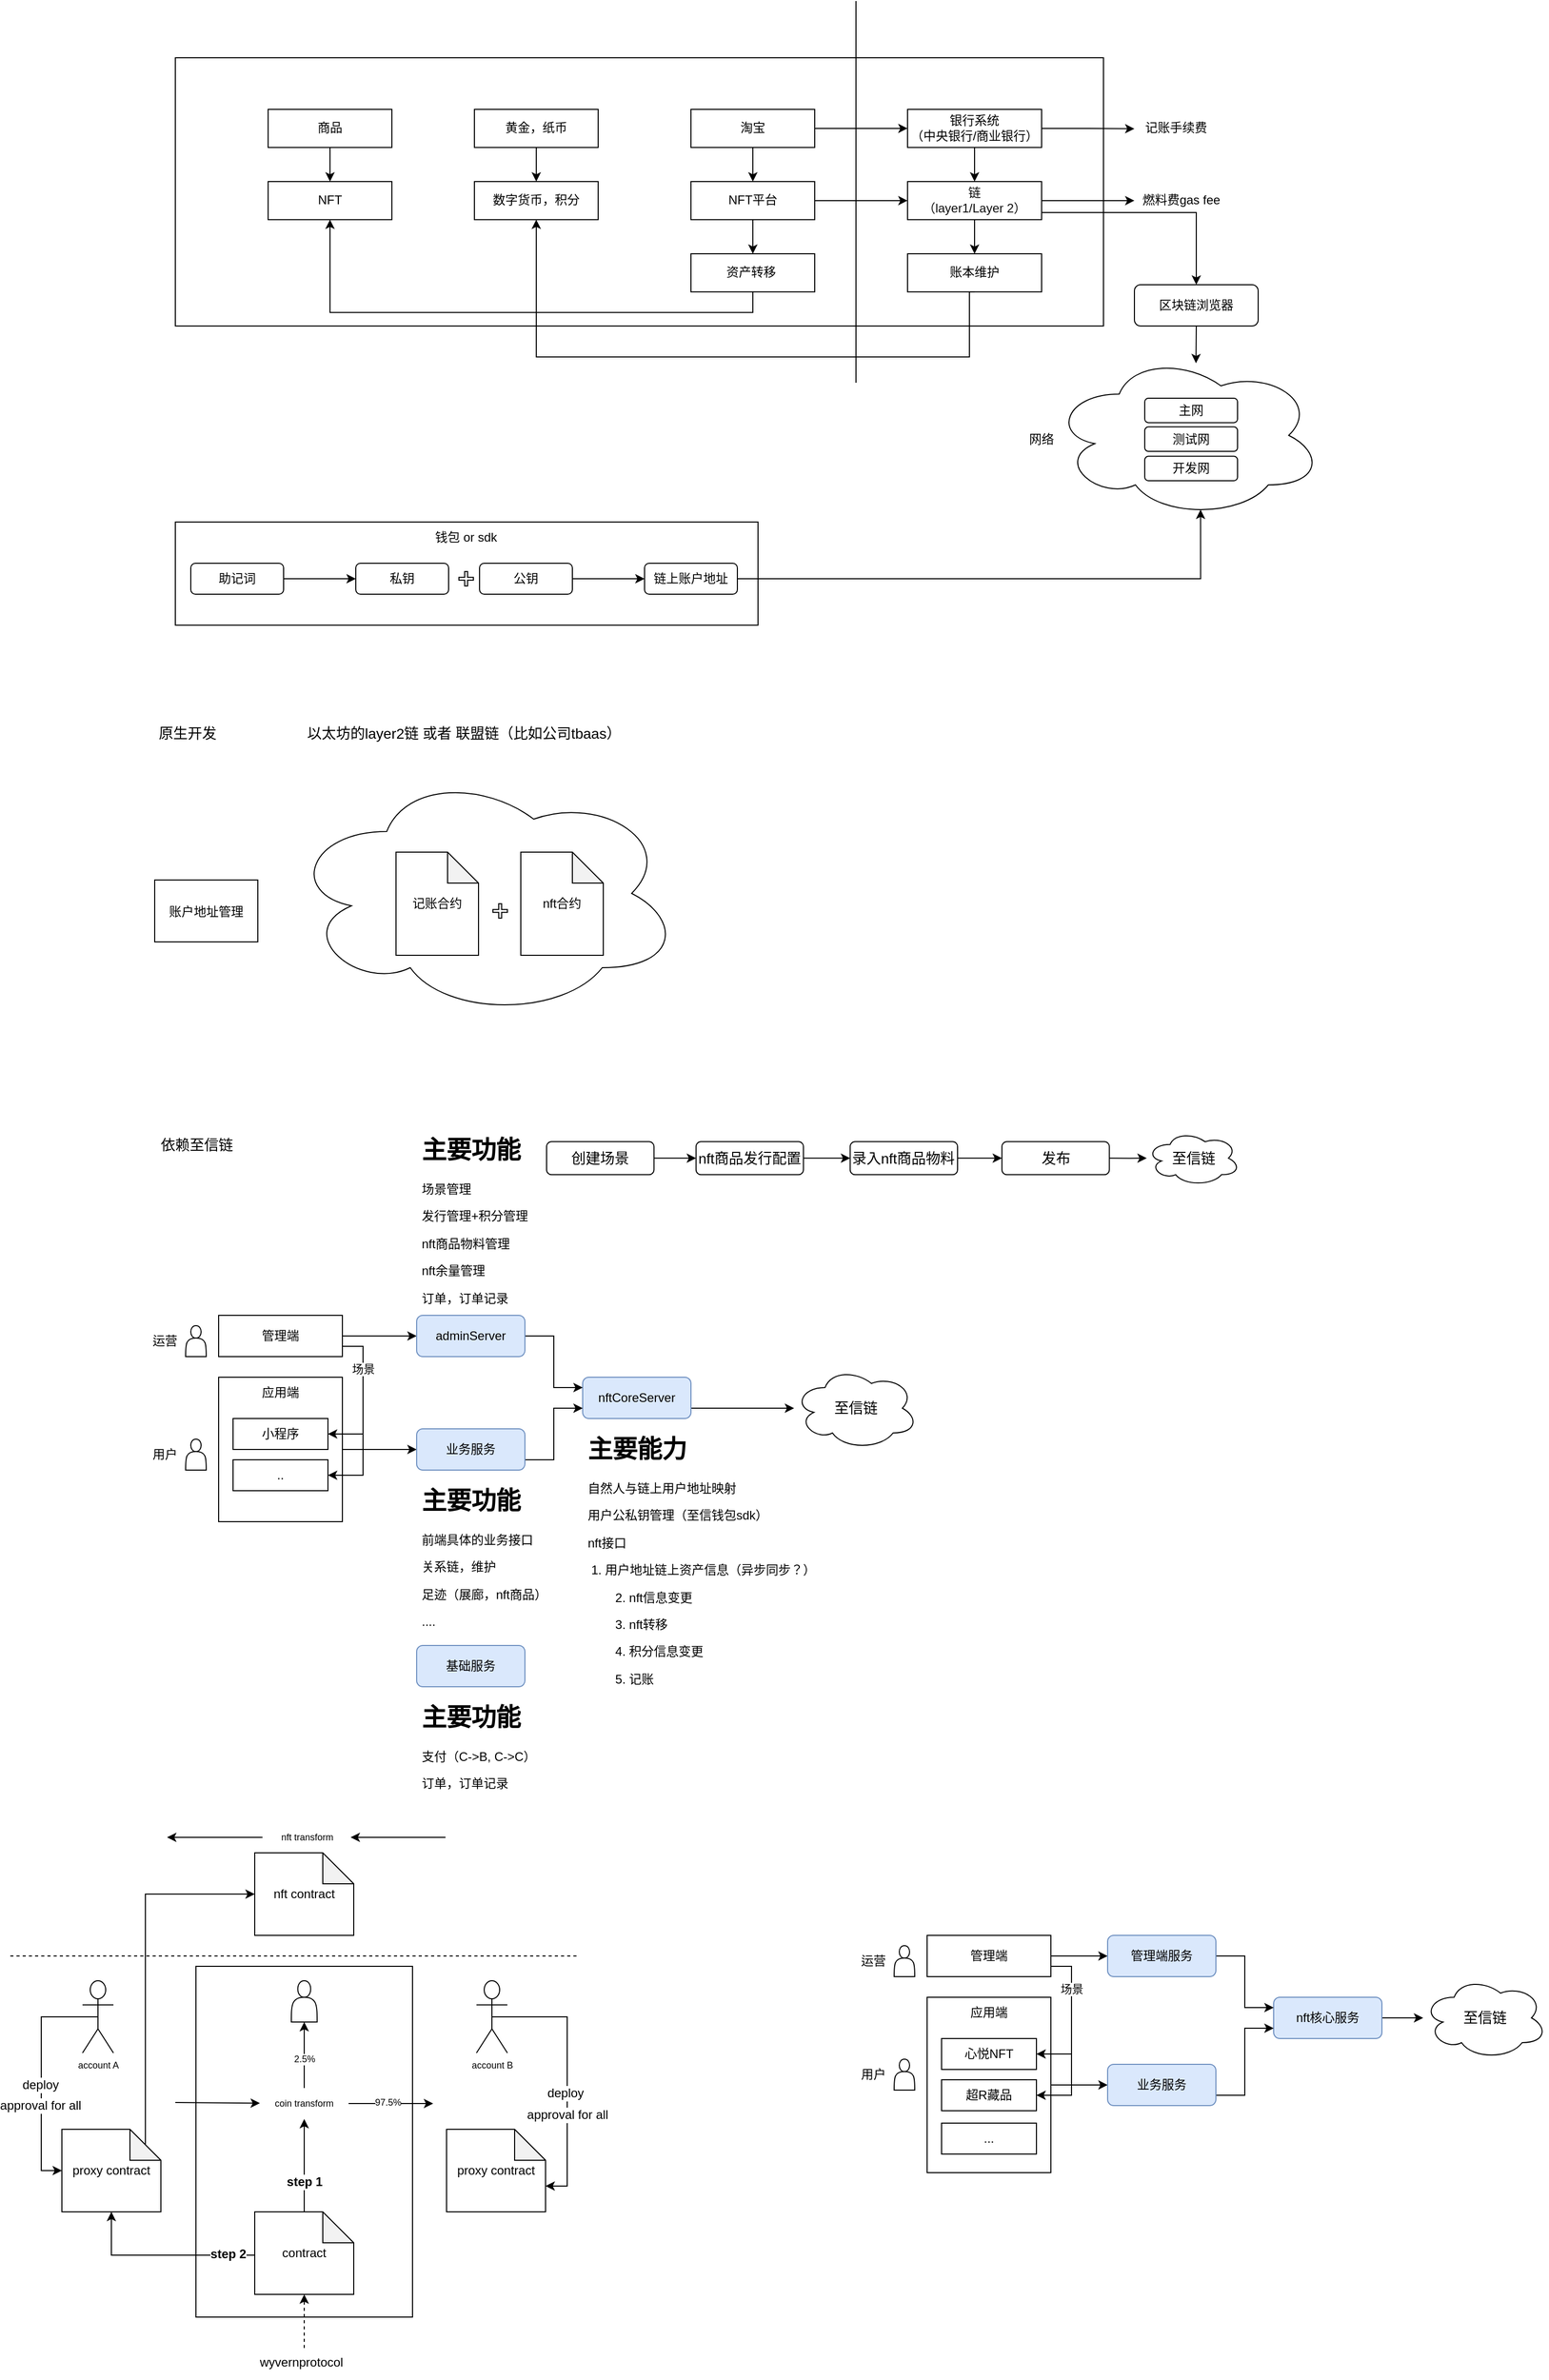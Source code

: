 <mxfile version="18.0.6" type="github">
  <diagram id="MqkzivYph-CsK2XqMk9J" name="Page-1">
    <mxGraphModel dx="1422" dy="794" grid="1" gridSize="10" guides="1" tooltips="1" connect="1" arrows="1" fold="1" page="1" pageScale="1" pageWidth="827" pageHeight="1169" math="0" shadow="0">
      <root>
        <mxCell id="0" />
        <mxCell id="1" parent="0" />
        <mxCell id="bqT2fdrjBjazQerZ1MLf-32" value="" style="rounded=0;whiteSpace=wrap;html=1;fontFamily=Helvetica;fontSize=9;" parent="1" vertex="1">
          <mxGeometry x="200" y="1980" width="210" height="340" as="geometry" />
        </mxCell>
        <mxCell id="Ql54nZVX8E0udSSLBTUT-6" value="" style="ellipse;shape=cloud;whiteSpace=wrap;html=1;" parent="1" vertex="1">
          <mxGeometry x="290" y="820" width="380" height="240" as="geometry" />
        </mxCell>
        <mxCell id="dLQO1P7wtiv2QxEiLLtK-20" style="edgeStyle=orthogonalEdgeStyle;rounded=0;orthogonalLoop=1;jettySize=auto;html=1;exitX=1;exitY=0.5;exitDx=0;exitDy=0;entryX=0;entryY=0.5;entryDx=0;entryDy=0;" parent="1" source="dLQO1P7wtiv2QxEiLLtK-8" target="dLQO1P7wtiv2QxEiLLtK-19" edge="1">
          <mxGeometry relative="1" as="geometry" />
        </mxCell>
        <mxCell id="dLQO1P7wtiv2QxEiLLtK-8" value="" style="rounded=0;whiteSpace=wrap;html=1;" parent="1" vertex="1">
          <mxGeometry x="222" y="1409" width="120" height="140" as="geometry" />
        </mxCell>
        <mxCell id="n6MInIOsrf55ijCqUrn6-40" value="" style="rounded=0;whiteSpace=wrap;html=1;fontSize=12;" parent="1" vertex="1">
          <mxGeometry x="180" y="580" width="565" height="100" as="geometry" />
        </mxCell>
        <mxCell id="n6MInIOsrf55ijCqUrn6-18" value="" style="rounded=0;whiteSpace=wrap;html=1;" parent="1" vertex="1">
          <mxGeometry x="180" y="130" width="900" height="260" as="geometry" />
        </mxCell>
        <mxCell id="n6MInIOsrf55ijCqUrn6-6" style="edgeStyle=orthogonalEdgeStyle;rounded=0;orthogonalLoop=1;jettySize=auto;html=1;exitX=0.5;exitY=1;exitDx=0;exitDy=0;entryX=0.5;entryY=0;entryDx=0;entryDy=0;" parent="1" source="n6MInIOsrf55ijCqUrn6-1" target="n6MInIOsrf55ijCqUrn6-3" edge="1">
          <mxGeometry relative="1" as="geometry" />
        </mxCell>
        <mxCell id="n6MInIOsrf55ijCqUrn6-1" value="商品" style="rounded=0;whiteSpace=wrap;html=1;" parent="1" vertex="1">
          <mxGeometry x="270" y="180" width="120" height="36.923" as="geometry" />
        </mxCell>
        <mxCell id="n6MInIOsrf55ijCqUrn6-7" style="edgeStyle=orthogonalEdgeStyle;rounded=0;orthogonalLoop=1;jettySize=auto;html=1;exitX=0.5;exitY=1;exitDx=0;exitDy=0;" parent="1" source="n6MInIOsrf55ijCqUrn6-2" target="n6MInIOsrf55ijCqUrn6-4" edge="1">
          <mxGeometry relative="1" as="geometry" />
        </mxCell>
        <mxCell id="n6MInIOsrf55ijCqUrn6-2" value="黄金，纸币" style="rounded=0;whiteSpace=wrap;html=1;" parent="1" vertex="1">
          <mxGeometry x="470" y="180" width="120" height="36.923" as="geometry" />
        </mxCell>
        <mxCell id="n6MInIOsrf55ijCqUrn6-3" value="NFT" style="rounded=0;whiteSpace=wrap;html=1;" parent="1" vertex="1">
          <mxGeometry x="270" y="249.997" width="120" height="36.923" as="geometry" />
        </mxCell>
        <mxCell id="n6MInIOsrf55ijCqUrn6-4" value="数字货币，积分" style="rounded=0;whiteSpace=wrap;html=1;" parent="1" vertex="1">
          <mxGeometry x="470" y="249.997" width="120" height="36.923" as="geometry" />
        </mxCell>
        <mxCell id="n6MInIOsrf55ijCqUrn6-14" style="edgeStyle=orthogonalEdgeStyle;rounded=0;orthogonalLoop=1;jettySize=auto;html=1;exitX=0.5;exitY=1;exitDx=0;exitDy=0;" parent="1" source="n6MInIOsrf55ijCqUrn6-10" target="n6MInIOsrf55ijCqUrn6-11" edge="1">
          <mxGeometry relative="1" as="geometry" />
        </mxCell>
        <mxCell id="n6MInIOsrf55ijCqUrn6-24" style="edgeStyle=orthogonalEdgeStyle;rounded=0;orthogonalLoop=1;jettySize=auto;html=1;exitX=1;exitY=0.5;exitDx=0;exitDy=0;entryX=0;entryY=0.5;entryDx=0;entryDy=0;" parent="1" source="n6MInIOsrf55ijCqUrn6-10" target="n6MInIOsrf55ijCqUrn6-12" edge="1">
          <mxGeometry relative="1" as="geometry" />
        </mxCell>
        <mxCell id="n6MInIOsrf55ijCqUrn6-10" value="淘宝" style="rounded=0;whiteSpace=wrap;html=1;" parent="1" vertex="1">
          <mxGeometry x="680" y="179.997" width="120" height="36.923" as="geometry" />
        </mxCell>
        <mxCell id="n6MInIOsrf55ijCqUrn6-23" style="edgeStyle=orthogonalEdgeStyle;rounded=0;orthogonalLoop=1;jettySize=auto;html=1;exitX=0.5;exitY=1;exitDx=0;exitDy=0;" parent="1" source="n6MInIOsrf55ijCqUrn6-11" target="n6MInIOsrf55ijCqUrn6-16" edge="1">
          <mxGeometry relative="1" as="geometry" />
        </mxCell>
        <mxCell id="n6MInIOsrf55ijCqUrn6-25" style="edgeStyle=orthogonalEdgeStyle;rounded=0;orthogonalLoop=1;jettySize=auto;html=1;exitX=1;exitY=0.5;exitDx=0;exitDy=0;entryX=0;entryY=0.5;entryDx=0;entryDy=0;" parent="1" source="n6MInIOsrf55ijCqUrn6-11" target="n6MInIOsrf55ijCqUrn6-13" edge="1">
          <mxGeometry relative="1" as="geometry" />
        </mxCell>
        <mxCell id="n6MInIOsrf55ijCqUrn6-11" value="NFT平台" style="rounded=0;whiteSpace=wrap;html=1;" parent="1" vertex="1">
          <mxGeometry x="680" y="249.997" width="120" height="36.923" as="geometry" />
        </mxCell>
        <mxCell id="n6MInIOsrf55ijCqUrn6-15" style="edgeStyle=orthogonalEdgeStyle;rounded=0;orthogonalLoop=1;jettySize=auto;html=1;exitX=0.5;exitY=1;exitDx=0;exitDy=0;" parent="1" source="n6MInIOsrf55ijCqUrn6-12" target="n6MInIOsrf55ijCqUrn6-13" edge="1">
          <mxGeometry relative="1" as="geometry" />
        </mxCell>
        <mxCell id="n6MInIOsrf55ijCqUrn6-27" style="edgeStyle=orthogonalEdgeStyle;rounded=0;orthogonalLoop=1;jettySize=auto;html=1;exitX=1;exitY=0.5;exitDx=0;exitDy=0;fontSize=12;" parent="1" source="n6MInIOsrf55ijCqUrn6-12" edge="1">
          <mxGeometry relative="1" as="geometry">
            <mxPoint x="1110" y="198.833" as="targetPoint" />
          </mxGeometry>
        </mxCell>
        <mxCell id="n6MInIOsrf55ijCqUrn6-12" value="银行系统&lt;br&gt;（中央银行/商业银行）" style="rounded=0;whiteSpace=wrap;html=1;" parent="1" vertex="1">
          <mxGeometry x="890" y="180" width="130" height="36.92" as="geometry" />
        </mxCell>
        <mxCell id="n6MInIOsrf55ijCqUrn6-22" style="edgeStyle=orthogonalEdgeStyle;rounded=0;orthogonalLoop=1;jettySize=auto;html=1;exitX=0.5;exitY=1;exitDx=0;exitDy=0;" parent="1" source="n6MInIOsrf55ijCqUrn6-13" target="n6MInIOsrf55ijCqUrn6-17" edge="1">
          <mxGeometry relative="1" as="geometry" />
        </mxCell>
        <mxCell id="n6MInIOsrf55ijCqUrn6-30" style="edgeStyle=orthogonalEdgeStyle;rounded=0;orthogonalLoop=1;jettySize=auto;html=1;exitX=1;exitY=0.5;exitDx=0;exitDy=0;fontSize=12;" parent="1" source="n6MInIOsrf55ijCqUrn6-13" target="n6MInIOsrf55ijCqUrn6-29" edge="1">
          <mxGeometry relative="1" as="geometry" />
        </mxCell>
        <mxCell id="dLQO1P7wtiv2QxEiLLtK-35" style="edgeStyle=orthogonalEdgeStyle;rounded=0;orthogonalLoop=1;jettySize=auto;html=1;exitX=1;exitY=1;exitDx=0;exitDy=0;entryX=0.5;entryY=0;entryDx=0;entryDy=0;" parent="1" source="n6MInIOsrf55ijCqUrn6-13" target="dLQO1P7wtiv2QxEiLLtK-29" edge="1">
          <mxGeometry relative="1" as="geometry">
            <Array as="points">
              <mxPoint x="1020" y="280" />
              <mxPoint x="1170" y="280" />
            </Array>
          </mxGeometry>
        </mxCell>
        <mxCell id="n6MInIOsrf55ijCqUrn6-13" value="&lt;span style=&quot;color: rgb(14 , 14 , 14) ; font-family: &amp;#34;stheiti&amp;#34; , &amp;#34;microsoft yahei&amp;#34; , , sans-serif , &amp;#34;arial&amp;#34; ; background-color: rgb(255 , 255 , 255)&quot;&gt;&lt;font style=&quot;font-size: 12px&quot;&gt;链&lt;br&gt;（layer1/Layer 2）&lt;/font&gt;&lt;/span&gt;" style="rounded=0;whiteSpace=wrap;html=1;" parent="1" vertex="1">
          <mxGeometry x="890" y="250" width="130" height="36.92" as="geometry" />
        </mxCell>
        <mxCell id="n6MInIOsrf55ijCqUrn6-20" style="edgeStyle=orthogonalEdgeStyle;rounded=0;orthogonalLoop=1;jettySize=auto;html=1;exitX=0.5;exitY=1;exitDx=0;exitDy=0;entryX=0.5;entryY=1;entryDx=0;entryDy=0;" parent="1" source="n6MInIOsrf55ijCqUrn6-16" target="n6MInIOsrf55ijCqUrn6-3" edge="1">
          <mxGeometry relative="1" as="geometry" />
        </mxCell>
        <mxCell id="n6MInIOsrf55ijCqUrn6-16" value="资产转移&amp;nbsp;" style="rounded=0;whiteSpace=wrap;html=1;" parent="1" vertex="1">
          <mxGeometry x="680" y="319.997" width="120" height="36.923" as="geometry" />
        </mxCell>
        <mxCell id="n6MInIOsrf55ijCqUrn6-21" style="edgeStyle=orthogonalEdgeStyle;rounded=0;orthogonalLoop=1;jettySize=auto;html=1;exitX=0.5;exitY=1;exitDx=0;exitDy=0;entryX=0.5;entryY=1;entryDx=0;entryDy=0;" parent="1" source="n6MInIOsrf55ijCqUrn6-17" target="n6MInIOsrf55ijCqUrn6-4" edge="1">
          <mxGeometry relative="1" as="geometry">
            <Array as="points">
              <mxPoint x="950" y="420" />
              <mxPoint x="530" y="420" />
            </Array>
          </mxGeometry>
        </mxCell>
        <mxCell id="n6MInIOsrf55ijCqUrn6-17" value="账本维护" style="rounded=0;whiteSpace=wrap;html=1;" parent="1" vertex="1">
          <mxGeometry x="890" y="320" width="130" height="36.92" as="geometry" />
        </mxCell>
        <mxCell id="n6MInIOsrf55ijCqUrn6-19" value="" style="endArrow=none;html=1;rounded=0;" parent="1" edge="1">
          <mxGeometry width="50" height="50" relative="1" as="geometry">
            <mxPoint x="840" y="445" as="sourcePoint" />
            <mxPoint x="840" y="75" as="targetPoint" />
          </mxGeometry>
        </mxCell>
        <mxCell id="n6MInIOsrf55ijCqUrn6-28" value="记账手续费" style="text;html=1;align=center;verticalAlign=middle;resizable=0;points=[];autosize=1;strokeColor=none;fillColor=none;fontSize=12;" parent="1" vertex="1">
          <mxGeometry x="1110" y="188.46" width="80" height="20" as="geometry" />
        </mxCell>
        <mxCell id="n6MInIOsrf55ijCqUrn6-29" value="燃料费gas fee" style="text;html=1;align=center;verticalAlign=middle;resizable=0;points=[];autosize=1;strokeColor=none;fillColor=none;fontSize=12;" parent="1" vertex="1">
          <mxGeometry x="1110" y="258.46" width="90" height="20" as="geometry" />
        </mxCell>
        <mxCell id="n6MInIOsrf55ijCqUrn6-38" style="edgeStyle=orthogonalEdgeStyle;rounded=0;orthogonalLoop=1;jettySize=auto;html=1;exitX=1;exitY=0.5;exitDx=0;exitDy=0;fontSize=12;" parent="1" source="n6MInIOsrf55ijCqUrn6-33" target="n6MInIOsrf55ijCqUrn6-34" edge="1">
          <mxGeometry relative="1" as="geometry" />
        </mxCell>
        <mxCell id="n6MInIOsrf55ijCqUrn6-33" value="助记词" style="rounded=1;whiteSpace=wrap;html=1;fontSize=12;" parent="1" vertex="1">
          <mxGeometry x="195" y="620" width="90" height="30" as="geometry" />
        </mxCell>
        <mxCell id="n6MInIOsrf55ijCqUrn6-34" value="私钥" style="rounded=1;whiteSpace=wrap;html=1;fontSize=12;" parent="1" vertex="1">
          <mxGeometry x="355" y="620" width="90" height="30" as="geometry" />
        </mxCell>
        <mxCell id="n6MInIOsrf55ijCqUrn6-39" style="edgeStyle=orthogonalEdgeStyle;rounded=0;orthogonalLoop=1;jettySize=auto;html=1;exitX=1;exitY=0.5;exitDx=0;exitDy=0;fontSize=12;" parent="1" source="n6MInIOsrf55ijCqUrn6-35" target="n6MInIOsrf55ijCqUrn6-37" edge="1">
          <mxGeometry relative="1" as="geometry" />
        </mxCell>
        <mxCell id="n6MInIOsrf55ijCqUrn6-35" value="公钥" style="rounded=1;whiteSpace=wrap;html=1;fontSize=12;" parent="1" vertex="1">
          <mxGeometry x="475" y="620" width="90" height="30" as="geometry" />
        </mxCell>
        <mxCell id="n6MInIOsrf55ijCqUrn6-36" value="" style="shape=cross;whiteSpace=wrap;html=1;fontSize=12;" parent="1" vertex="1">
          <mxGeometry x="455" y="628" width="14" height="14" as="geometry" />
        </mxCell>
        <mxCell id="dLQO1P7wtiv2QxEiLLtK-39" style="edgeStyle=orthogonalEdgeStyle;rounded=0;orthogonalLoop=1;jettySize=auto;html=1;exitX=1;exitY=0.5;exitDx=0;exitDy=0;entryX=0.55;entryY=0.95;entryDx=0;entryDy=0;entryPerimeter=0;" parent="1" source="n6MInIOsrf55ijCqUrn6-37" target="n6MInIOsrf55ijCqUrn6-43" edge="1">
          <mxGeometry relative="1" as="geometry" />
        </mxCell>
        <mxCell id="n6MInIOsrf55ijCqUrn6-37" value="链上账户地址" style="rounded=1;whiteSpace=wrap;html=1;fontSize=12;" parent="1" vertex="1">
          <mxGeometry x="635" y="620" width="90" height="30" as="geometry" />
        </mxCell>
        <mxCell id="n6MInIOsrf55ijCqUrn6-41" value="钱包 or sdk" style="text;html=1;strokeColor=none;fillColor=none;align=center;verticalAlign=middle;whiteSpace=wrap;rounded=0;fontSize=12;" parent="1" vertex="1">
          <mxGeometry x="422" y="580" width="80" height="30" as="geometry" />
        </mxCell>
        <mxCell id="n6MInIOsrf55ijCqUrn6-43" value="" style="ellipse;shape=cloud;whiteSpace=wrap;html=1;fontSize=12;" parent="1" vertex="1">
          <mxGeometry x="1029.5" y="416" width="263" height="160" as="geometry" />
        </mxCell>
        <mxCell id="dLQO1P7wtiv2QxEiLLtK-25" style="edgeStyle=orthogonalEdgeStyle;rounded=0;orthogonalLoop=1;jettySize=auto;html=1;exitX=1;exitY=0.75;exitDx=0;exitDy=0;entryX=1;entryY=0.5;entryDx=0;entryDy=0;" parent="1" source="dLQO1P7wtiv2QxEiLLtK-1" target="dLQO1P7wtiv2QxEiLLtK-6" edge="1">
          <mxGeometry relative="1" as="geometry" />
        </mxCell>
        <mxCell id="dLQO1P7wtiv2QxEiLLtK-26" style="edgeStyle=orthogonalEdgeStyle;rounded=0;orthogonalLoop=1;jettySize=auto;html=1;exitX=1;exitY=0.75;exitDx=0;exitDy=0;entryX=1;entryY=0.5;entryDx=0;entryDy=0;" parent="1" source="dLQO1P7wtiv2QxEiLLtK-1" target="dLQO1P7wtiv2QxEiLLtK-9" edge="1">
          <mxGeometry relative="1" as="geometry" />
        </mxCell>
        <mxCell id="dLQO1P7wtiv2QxEiLLtK-27" value="场景" style="edgeLabel;html=1;align=center;verticalAlign=middle;resizable=0;points=[];" parent="dLQO1P7wtiv2QxEiLLtK-26" vertex="1" connectable="0">
          <mxGeometry x="-0.531" relative="1" as="geometry">
            <mxPoint as="offset" />
          </mxGeometry>
        </mxCell>
        <mxCell id="dLQO1P7wtiv2QxEiLLtK-1" value="管理端" style="rounded=0;whiteSpace=wrap;html=1;" parent="1" vertex="1">
          <mxGeometry x="222" y="1349" width="120" height="40" as="geometry" />
        </mxCell>
        <mxCell id="dLQO1P7wtiv2QxEiLLtK-5" style="edgeStyle=orthogonalEdgeStyle;rounded=0;orthogonalLoop=1;jettySize=auto;html=1;" parent="1" source="dLQO1P7wtiv2QxEiLLtK-1" target="dLQO1P7wtiv2QxEiLLtK-4" edge="1">
          <mxGeometry relative="1" as="geometry">
            <mxPoint x="380" y="1369" as="sourcePoint" />
          </mxGeometry>
        </mxCell>
        <mxCell id="Ql54nZVX8E0udSSLBTUT-9" style="edgeStyle=orthogonalEdgeStyle;rounded=0;orthogonalLoop=1;jettySize=auto;html=1;exitX=1;exitY=0.75;exitDx=0;exitDy=0;fontSize=14;" parent="1" source="dLQO1P7wtiv2QxEiLLtK-3" target="Ql54nZVX8E0udSSLBTUT-8" edge="1">
          <mxGeometry relative="1" as="geometry" />
        </mxCell>
        <mxCell id="dLQO1P7wtiv2QxEiLLtK-3" value="nftCoreServer" style="rounded=1;whiteSpace=wrap;html=1;fillColor=#dae8fc;strokeColor=#6c8ebf;" parent="1" vertex="1">
          <mxGeometry x="575" y="1409" width="105" height="40" as="geometry" />
        </mxCell>
        <mxCell id="dLQO1P7wtiv2QxEiLLtK-22" style="edgeStyle=orthogonalEdgeStyle;rounded=0;orthogonalLoop=1;jettySize=auto;html=1;exitX=1;exitY=0.5;exitDx=0;exitDy=0;entryX=0;entryY=0.25;entryDx=0;entryDy=0;" parent="1" source="dLQO1P7wtiv2QxEiLLtK-4" target="dLQO1P7wtiv2QxEiLLtK-3" edge="1">
          <mxGeometry relative="1" as="geometry" />
        </mxCell>
        <mxCell id="dLQO1P7wtiv2QxEiLLtK-4" value="adminServer" style="rounded=1;whiteSpace=wrap;html=1;fillColor=#dae8fc;strokeColor=#6c8ebf;" parent="1" vertex="1">
          <mxGeometry x="414" y="1349" width="105" height="40" as="geometry" />
        </mxCell>
        <mxCell id="dLQO1P7wtiv2QxEiLLtK-6" value="小程序" style="rounded=0;whiteSpace=wrap;html=1;" parent="1" vertex="1">
          <mxGeometry x="236" y="1449" width="92" height="30" as="geometry" />
        </mxCell>
        <mxCell id="dLQO1P7wtiv2QxEiLLtK-9" value=".." style="rounded=0;whiteSpace=wrap;html=1;" parent="1" vertex="1">
          <mxGeometry x="236" y="1489" width="92" height="30" as="geometry" />
        </mxCell>
        <mxCell id="dLQO1P7wtiv2QxEiLLtK-10" value="" style="shape=actor;whiteSpace=wrap;html=1;" parent="1" vertex="1">
          <mxGeometry x="190" y="1359" width="20" height="30" as="geometry" />
        </mxCell>
        <mxCell id="dLQO1P7wtiv2QxEiLLtK-11" value="运营" style="text;html=1;strokeColor=none;fillColor=none;align=center;verticalAlign=middle;whiteSpace=wrap;rounded=0;" parent="1" vertex="1">
          <mxGeometry x="140" y="1359" width="60" height="30" as="geometry" />
        </mxCell>
        <mxCell id="dLQO1P7wtiv2QxEiLLtK-12" value="" style="shape=actor;whiteSpace=wrap;html=1;" parent="1" vertex="1">
          <mxGeometry x="190" y="1469" width="20" height="30" as="geometry" />
        </mxCell>
        <mxCell id="dLQO1P7wtiv2QxEiLLtK-13" value="用户" style="text;html=1;strokeColor=none;fillColor=none;align=center;verticalAlign=middle;whiteSpace=wrap;rounded=0;" parent="1" vertex="1">
          <mxGeometry x="140" y="1469" width="60" height="30" as="geometry" />
        </mxCell>
        <mxCell id="dLQO1P7wtiv2QxEiLLtK-15" value="&lt;h1&gt;主要能力&lt;/h1&gt;&lt;p&gt;自然人与链上用户地址映射&lt;/p&gt;&lt;p&gt;用户公私钥管理（至信钱包sdk）&lt;/p&gt;&lt;p&gt;nft接口&lt;/p&gt;&lt;p&gt;&lt;span style=&quot;white-space: pre&quot;&gt; &lt;/span&gt;1.&amp;nbsp;&lt;span&gt;用户地址链上资产信息（异步同步？）&lt;/span&gt;&lt;/p&gt;&lt;p&gt;&amp;nbsp; &amp;nbsp; &amp;nbsp; &amp;nbsp; 2. nft信息变更&lt;/p&gt;&lt;p&gt;&amp;nbsp; &amp;nbsp; &amp;nbsp; &amp;nbsp; 3. nft转移&amp;nbsp;&lt;/p&gt;&lt;p&gt;&amp;nbsp; &amp;nbsp; &amp;nbsp; &amp;nbsp; 4. 积分信息变更&lt;/p&gt;&lt;p&gt;&amp;nbsp; &amp;nbsp; &amp;nbsp; &amp;nbsp; 5. 记账&lt;/p&gt;" style="text;html=1;strokeColor=none;fillColor=none;spacing=5;spacingTop=-20;whiteSpace=wrap;overflow=hidden;rounded=0;" parent="1" vertex="1">
          <mxGeometry x="575" y="1459" width="305" height="280" as="geometry" />
        </mxCell>
        <mxCell id="dLQO1P7wtiv2QxEiLLtK-16" value="基础服务" style="rounded=1;whiteSpace=wrap;html=1;fillColor=#dae8fc;strokeColor=#6c8ebf;" parent="1" vertex="1">
          <mxGeometry x="414" y="1669" width="105" height="40" as="geometry" />
        </mxCell>
        <mxCell id="dLQO1P7wtiv2QxEiLLtK-17" value="&lt;h1&gt;主要功能&lt;/h1&gt;&lt;p&gt;支付（C-&amp;gt;B, C-&amp;gt;C）&lt;/p&gt;&lt;p&gt;订单，订单记录&lt;/p&gt;" style="text;html=1;strokeColor=none;fillColor=none;spacing=5;spacingTop=-20;whiteSpace=wrap;overflow=hidden;rounded=0;" parent="1" vertex="1">
          <mxGeometry x="414" y="1719" width="156" height="100" as="geometry" />
        </mxCell>
        <mxCell id="dLQO1P7wtiv2QxEiLLtK-21" style="edgeStyle=orthogonalEdgeStyle;rounded=0;orthogonalLoop=1;jettySize=auto;html=1;exitX=1;exitY=0.75;exitDx=0;exitDy=0;entryX=0;entryY=0.75;entryDx=0;entryDy=0;" parent="1" source="dLQO1P7wtiv2QxEiLLtK-19" target="dLQO1P7wtiv2QxEiLLtK-3" edge="1">
          <mxGeometry relative="1" as="geometry" />
        </mxCell>
        <mxCell id="dLQO1P7wtiv2QxEiLLtK-19" value="业务服务" style="rounded=1;whiteSpace=wrap;html=1;fillColor=#dae8fc;strokeColor=#6c8ebf;" parent="1" vertex="1">
          <mxGeometry x="414" y="1459" width="105" height="40" as="geometry" />
        </mxCell>
        <mxCell id="dLQO1P7wtiv2QxEiLLtK-23" value="&lt;h1&gt;主要功能&lt;/h1&gt;&lt;p&gt;前端具体的业务接口&lt;/p&gt;&lt;p&gt;关系链，维护&lt;/p&gt;&lt;p&gt;足迹（展廊，nft商品）&lt;/p&gt;&lt;p&gt;....&lt;/p&gt;" style="text;html=1;strokeColor=none;fillColor=none;spacing=5;spacingTop=-20;whiteSpace=wrap;overflow=hidden;rounded=0;" parent="1" vertex="1">
          <mxGeometry x="414" y="1509" width="146" height="150" as="geometry" />
        </mxCell>
        <mxCell id="dLQO1P7wtiv2QxEiLLtK-24" value="应用端" style="text;html=1;strokeColor=none;fillColor=none;align=center;verticalAlign=middle;whiteSpace=wrap;rounded=0;" parent="1" vertex="1">
          <mxGeometry x="252" y="1409" width="60" height="30" as="geometry" />
        </mxCell>
        <mxCell id="dLQO1P7wtiv2QxEiLLtK-28" value="&lt;h1&gt;主要功能&lt;/h1&gt;&lt;p&gt;场景管理&lt;/p&gt;&lt;p&gt;发行管理+积分管理&lt;/p&gt;&lt;p&gt;nft商品物料管理&lt;/p&gt;&lt;p&gt;nft余量管理&lt;/p&gt;&lt;p&gt;订单，订单记录&lt;/p&gt;" style="text;html=1;strokeColor=none;fillColor=none;spacing=5;spacingTop=-20;whiteSpace=wrap;overflow=hidden;rounded=0;" parent="1" vertex="1">
          <mxGeometry x="414" y="1169" width="156" height="180" as="geometry" />
        </mxCell>
        <mxCell id="dLQO1P7wtiv2QxEiLLtK-40" style="edgeStyle=orthogonalEdgeStyle;rounded=0;orthogonalLoop=1;jettySize=auto;html=1;exitX=0.5;exitY=1;exitDx=0;exitDy=0;entryX=0.533;entryY=0.063;entryDx=0;entryDy=0;entryPerimeter=0;" parent="1" source="dLQO1P7wtiv2QxEiLLtK-29" target="n6MInIOsrf55ijCqUrn6-43" edge="1">
          <mxGeometry relative="1" as="geometry" />
        </mxCell>
        <mxCell id="dLQO1P7wtiv2QxEiLLtK-29" value="区块链浏览器" style="rounded=1;whiteSpace=wrap;html=1;" parent="1" vertex="1">
          <mxGeometry x="1110" y="350" width="120" height="40" as="geometry" />
        </mxCell>
        <mxCell id="dLQO1P7wtiv2QxEiLLtK-34" value="网络" style="text;html=1;strokeColor=none;fillColor=none;align=center;verticalAlign=middle;whiteSpace=wrap;rounded=0;" parent="1" vertex="1">
          <mxGeometry x="990" y="485" width="60" height="30" as="geometry" />
        </mxCell>
        <mxCell id="dLQO1P7wtiv2QxEiLLtK-37" value="" style="group" parent="1" vertex="1" connectable="0">
          <mxGeometry x="1120" y="460" width="90" height="80" as="geometry" />
        </mxCell>
        <mxCell id="dLQO1P7wtiv2QxEiLLtK-30" value="主网" style="rounded=1;whiteSpace=wrap;html=1;" parent="dLQO1P7wtiv2QxEiLLtK-37" vertex="1">
          <mxGeometry width="90" height="23.704" as="geometry" />
        </mxCell>
        <mxCell id="dLQO1P7wtiv2QxEiLLtK-31" value="测试网" style="rounded=1;whiteSpace=wrap;html=1;" parent="dLQO1P7wtiv2QxEiLLtK-37" vertex="1">
          <mxGeometry y="27.804" width="90" height="23.704" as="geometry" />
        </mxCell>
        <mxCell id="dLQO1P7wtiv2QxEiLLtK-32" value="开发网" style="rounded=1;whiteSpace=wrap;html=1;" parent="dLQO1P7wtiv2QxEiLLtK-37" vertex="1">
          <mxGeometry y="56.296" width="90" height="23.704" as="geometry" />
        </mxCell>
        <mxCell id="Ql54nZVX8E0udSSLBTUT-2" value="记账合约" style="shape=note;whiteSpace=wrap;html=1;backgroundOutline=1;darkOpacity=0.05;" parent="1" vertex="1">
          <mxGeometry x="394" y="900" width="80" height="100" as="geometry" />
        </mxCell>
        <mxCell id="Ql54nZVX8E0udSSLBTUT-3" value="nft合约" style="shape=note;whiteSpace=wrap;html=1;backgroundOutline=1;darkOpacity=0.05;" parent="1" vertex="1">
          <mxGeometry x="515" y="900" width="80" height="100" as="geometry" />
        </mxCell>
        <mxCell id="Ql54nZVX8E0udSSLBTUT-5" value="" style="shape=cross;whiteSpace=wrap;html=1;fontSize=12;" parent="1" vertex="1">
          <mxGeometry x="488" y="950" width="14" height="14" as="geometry" />
        </mxCell>
        <mxCell id="Ql54nZVX8E0udSSLBTUT-7" value="以太坊的layer2链 或者 联盟链（比如公司tbaas）" style="text;html=1;strokeColor=none;fillColor=none;align=center;verticalAlign=middle;whiteSpace=wrap;rounded=0;fontSize=14;" parent="1" vertex="1">
          <mxGeometry x="285" y="770" width="350" height="30" as="geometry" />
        </mxCell>
        <mxCell id="Ql54nZVX8E0udSSLBTUT-8" value="至信链" style="ellipse;shape=cloud;whiteSpace=wrap;html=1;fontSize=14;" parent="1" vertex="1">
          <mxGeometry x="780" y="1399" width="120" height="80" as="geometry" />
        </mxCell>
        <mxCell id="Ql54nZVX8E0udSSLBTUT-10" value="原生开发" style="text;html=1;strokeColor=none;fillColor=none;align=center;verticalAlign=middle;whiteSpace=wrap;rounded=0;fontSize=14;" parent="1" vertex="1">
          <mxGeometry x="162" y="770" width="60" height="30" as="geometry" />
        </mxCell>
        <mxCell id="Ql54nZVX8E0udSSLBTUT-11" value="依赖至信链" style="text;html=1;strokeColor=none;fillColor=none;align=center;verticalAlign=middle;whiteSpace=wrap;rounded=0;fontSize=14;" parent="1" vertex="1">
          <mxGeometry x="162" y="1169" width="78" height="30" as="geometry" />
        </mxCell>
        <mxCell id="Ql54nZVX8E0udSSLBTUT-12" value="&lt;span style=&quot;font-size: 12px&quot;&gt;账户地址管理&lt;/span&gt;" style="rounded=0;whiteSpace=wrap;html=1;fontSize=14;" parent="1" vertex="1">
          <mxGeometry x="160" y="927" width="100" height="60" as="geometry" />
        </mxCell>
        <mxCell id="Ql54nZVX8E0udSSLBTUT-24" value="" style="group" parent="1" vertex="1" connectable="0">
          <mxGeometry x="540" y="1170" width="672.5" height="53.33" as="geometry" />
        </mxCell>
        <mxCell id="Ql54nZVX8E0udSSLBTUT-13" value="创建场景" style="rounded=1;whiteSpace=wrap;html=1;fontSize=14;" parent="Ql54nZVX8E0udSSLBTUT-24" vertex="1">
          <mxGeometry y="10.663" width="104.158" height="31.996" as="geometry" />
        </mxCell>
        <mxCell id="Ql54nZVX8E0udSSLBTUT-15" value="nft商品发行配置" style="rounded=1;whiteSpace=wrap;html=1;fontSize=14;" parent="Ql54nZVX8E0udSSLBTUT-24" vertex="1">
          <mxGeometry x="144.916" y="10.663" width="104.158" height="31.996" as="geometry" />
        </mxCell>
        <mxCell id="Ql54nZVX8E0udSSLBTUT-17" style="edgeStyle=orthogonalEdgeStyle;rounded=0;orthogonalLoop=1;jettySize=auto;html=1;exitX=1;exitY=0.5;exitDx=0;exitDy=0;fontSize=14;" parent="Ql54nZVX8E0udSSLBTUT-24" source="Ql54nZVX8E0udSSLBTUT-13" target="Ql54nZVX8E0udSSLBTUT-15" edge="1">
          <mxGeometry relative="1" as="geometry" />
        </mxCell>
        <mxCell id="Ql54nZVX8E0udSSLBTUT-16" value="录入nft商品物料" style="rounded=1;whiteSpace=wrap;html=1;fontSize=14;" parent="Ql54nZVX8E0udSSLBTUT-24" vertex="1">
          <mxGeometry x="294.36" y="10.663" width="104.158" height="31.996" as="geometry" />
        </mxCell>
        <mxCell id="Ql54nZVX8E0udSSLBTUT-18" style="edgeStyle=orthogonalEdgeStyle;rounded=0;orthogonalLoop=1;jettySize=auto;html=1;exitX=1;exitY=0.5;exitDx=0;exitDy=0;fontSize=14;" parent="Ql54nZVX8E0udSSLBTUT-24" source="Ql54nZVX8E0udSSLBTUT-15" target="Ql54nZVX8E0udSSLBTUT-16" edge="1">
          <mxGeometry relative="1" as="geometry" />
        </mxCell>
        <mxCell id="Ql54nZVX8E0udSSLBTUT-19" value="发布" style="rounded=1;whiteSpace=wrap;html=1;fontSize=14;" parent="Ql54nZVX8E0udSSLBTUT-24" vertex="1">
          <mxGeometry x="441.54" y="10.663" width="104.158" height="31.996" as="geometry" />
        </mxCell>
        <mxCell id="Ql54nZVX8E0udSSLBTUT-20" style="edgeStyle=orthogonalEdgeStyle;rounded=0;orthogonalLoop=1;jettySize=auto;html=1;exitX=1;exitY=0.5;exitDx=0;exitDy=0;fontSize=14;" parent="Ql54nZVX8E0udSSLBTUT-24" source="Ql54nZVX8E0udSSLBTUT-16" target="Ql54nZVX8E0udSSLBTUT-19" edge="1">
          <mxGeometry relative="1" as="geometry" />
        </mxCell>
        <mxCell id="Ql54nZVX8E0udSSLBTUT-21" value="至信链" style="ellipse;shape=cloud;whiteSpace=wrap;html=1;fontSize=14;" parent="Ql54nZVX8E0udSSLBTUT-24" vertex="1">
          <mxGeometry x="581.928" width="90.572" height="53.33" as="geometry" />
        </mxCell>
        <mxCell id="Ql54nZVX8E0udSSLBTUT-22" style="edgeStyle=orthogonalEdgeStyle;rounded=0;orthogonalLoop=1;jettySize=auto;html=1;exitX=1;exitY=0.5;exitDx=0;exitDy=0;fontSize=14;" parent="Ql54nZVX8E0udSSLBTUT-24" source="Ql54nZVX8E0udSSLBTUT-19" target="Ql54nZVX8E0udSSLBTUT-21" edge="1">
          <mxGeometry relative="1" as="geometry" />
        </mxCell>
        <mxCell id="bqT2fdrjBjazQerZ1MLf-18" style="edgeStyle=orthogonalEdgeStyle;rounded=0;orthogonalLoop=1;jettySize=auto;html=1;exitX=0;exitY=0;exitDx=81;exitDy=15;exitPerimeter=0;entryX=0;entryY=0.5;entryDx=0;entryDy=0;entryPerimeter=0;fontFamily=Helvetica;fontSize=9;" parent="1" source="bqT2fdrjBjazQerZ1MLf-2" target="bqT2fdrjBjazQerZ1MLf-3" edge="1">
          <mxGeometry relative="1" as="geometry">
            <Array as="points">
              <mxPoint x="151" y="1910" />
            </Array>
          </mxGeometry>
        </mxCell>
        <mxCell id="bqT2fdrjBjazQerZ1MLf-2" value="proxy contract" style="shape=note;whiteSpace=wrap;html=1;backgroundOutline=1;darkOpacity=0.05;" parent="1" vertex="1">
          <mxGeometry x="70" y="2138" width="96" height="80" as="geometry" />
        </mxCell>
        <mxCell id="bqT2fdrjBjazQerZ1MLf-3" value="nft contract" style="shape=note;whiteSpace=wrap;html=1;backgroundOutline=1;darkOpacity=0.05;" parent="1" vertex="1">
          <mxGeometry x="257" y="1870" width="96" height="80" as="geometry" />
        </mxCell>
        <mxCell id="bqT2fdrjBjazQerZ1MLf-33" style="edgeStyle=orthogonalEdgeStyle;rounded=0;orthogonalLoop=1;jettySize=auto;html=1;exitX=0.5;exitY=0;exitDx=0;exitDy=0;exitPerimeter=0;fontFamily=Helvetica;fontSize=9;" parent="1" source="bqT2fdrjBjazQerZ1MLf-4" target="bqT2fdrjBjazQerZ1MLf-10" edge="1">
          <mxGeometry relative="1" as="geometry" />
        </mxCell>
        <mxCell id="bqT2fdrjBjazQerZ1MLf-34" value="step 1" style="edgeLabel;html=1;align=center;verticalAlign=middle;resizable=0;points=[];fontSize=12;fontFamily=Helvetica;fontStyle=1" parent="bqT2fdrjBjazQerZ1MLf-33" vertex="1" connectable="0">
          <mxGeometry x="-0.544" y="1" relative="1" as="geometry">
            <mxPoint x="1" y="-9" as="offset" />
          </mxGeometry>
        </mxCell>
        <mxCell id="bqT2fdrjBjazQerZ1MLf-4" value="contract" style="shape=note;whiteSpace=wrap;html=1;backgroundOutline=1;darkOpacity=0.05;" parent="1" vertex="1">
          <mxGeometry x="257" y="2218" width="96" height="80" as="geometry" />
        </mxCell>
        <mxCell id="bqT2fdrjBjazQerZ1MLf-15" style="edgeStyle=orthogonalEdgeStyle;rounded=0;orthogonalLoop=1;jettySize=auto;html=1;fontFamily=Helvetica;fontSize=9;exitX=0;exitY=0.5;exitDx=0;exitDy=0;exitPerimeter=0;entryX=0.5;entryY=1;entryDx=0;entryDy=0;entryPerimeter=0;" parent="1" source="bqT2fdrjBjazQerZ1MLf-4" target="bqT2fdrjBjazQerZ1MLf-2" edge="1">
          <mxGeometry relative="1" as="geometry">
            <mxPoint x="300" y="2178" as="sourcePoint" />
            <Array as="points">
              <mxPoint x="257" y="2260" />
              <mxPoint x="118" y="2260" />
            </Array>
          </mxGeometry>
        </mxCell>
        <mxCell id="bqT2fdrjBjazQerZ1MLf-35" value="step 2" style="edgeLabel;html=1;align=center;verticalAlign=middle;resizable=0;points=[];fontSize=12;fontFamily=Helvetica;fontStyle=1" parent="bqT2fdrjBjazQerZ1MLf-15" vertex="1" connectable="0">
          <mxGeometry x="-0.815" y="2" relative="1" as="geometry">
            <mxPoint x="-11" y="-3" as="offset" />
          </mxGeometry>
        </mxCell>
        <mxCell id="bqT2fdrjBjazQerZ1MLf-45" style="edgeStyle=orthogonalEdgeStyle;rounded=0;orthogonalLoop=1;jettySize=auto;html=1;exitX=0.5;exitY=0.5;exitDx=0;exitDy=0;exitPerimeter=0;entryX=0;entryY=0;entryDx=96;entryDy=55;entryPerimeter=0;fontFamily=Helvetica;fontSize=12;" parent="1" source="bqT2fdrjBjazQerZ1MLf-8" target="bqT2fdrjBjazQerZ1MLf-17" edge="1">
          <mxGeometry relative="1" as="geometry">
            <Array as="points">
              <mxPoint x="560" y="2029" />
              <mxPoint x="560" y="2193" />
            </Array>
          </mxGeometry>
        </mxCell>
        <mxCell id="bqT2fdrjBjazQerZ1MLf-46" value="approval for all" style="edgeLabel;html=1;align=center;verticalAlign=middle;resizable=0;points=[];fontSize=12;fontFamily=Helvetica;" parent="bqT2fdrjBjazQerZ1MLf-45" vertex="1" connectable="0">
          <mxGeometry x="0.291" relative="1" as="geometry">
            <mxPoint y="1" as="offset" />
          </mxGeometry>
        </mxCell>
        <mxCell id="bqT2fdrjBjazQerZ1MLf-49" value="deploy" style="edgeLabel;html=1;align=center;verticalAlign=middle;resizable=0;points=[];fontSize=12;fontFamily=Helvetica;" parent="bqT2fdrjBjazQerZ1MLf-45" vertex="1" connectable="0">
          <mxGeometry x="0.128" y="1" relative="1" as="geometry">
            <mxPoint x="-3" y="1" as="offset" />
          </mxGeometry>
        </mxCell>
        <mxCell id="bqT2fdrjBjazQerZ1MLf-8" value="account B" style="shape=umlActor;verticalLabelPosition=bottom;verticalAlign=top;html=1;outlineConnect=0;fontFamily=Helvetica;fontSize=9;" parent="1" vertex="1">
          <mxGeometry x="472" y="1994" width="30" height="70" as="geometry" />
        </mxCell>
        <mxCell id="bqT2fdrjBjazQerZ1MLf-26" style="edgeStyle=orthogonalEdgeStyle;rounded=0;orthogonalLoop=1;jettySize=auto;html=1;exitX=1;exitY=0.5;exitDx=0;exitDy=0;fontFamily=Helvetica;fontSize=9;" parent="1" source="bqT2fdrjBjazQerZ1MLf-10" edge="1">
          <mxGeometry relative="1" as="geometry">
            <mxPoint x="430" y="2113" as="targetPoint" />
          </mxGeometry>
        </mxCell>
        <mxCell id="bqT2fdrjBjazQerZ1MLf-30" value="97.5%" style="edgeLabel;html=1;align=center;verticalAlign=middle;resizable=0;points=[];fontSize=9;fontFamily=Helvetica;" parent="bqT2fdrjBjazQerZ1MLf-26" vertex="1" connectable="0">
          <mxGeometry x="-0.206" y="-1" relative="1" as="geometry">
            <mxPoint x="5" y="-2" as="offset" />
          </mxGeometry>
        </mxCell>
        <mxCell id="bqT2fdrjBjazQerZ1MLf-28" style="edgeStyle=orthogonalEdgeStyle;rounded=0;orthogonalLoop=1;jettySize=auto;html=1;exitX=0.5;exitY=0;exitDx=0;exitDy=0;fontFamily=Helvetica;fontSize=9;" parent="1" source="bqT2fdrjBjazQerZ1MLf-10" target="bqT2fdrjBjazQerZ1MLf-27" edge="1">
          <mxGeometry relative="1" as="geometry" />
        </mxCell>
        <mxCell id="bqT2fdrjBjazQerZ1MLf-29" value="2.5%" style="edgeLabel;html=1;align=center;verticalAlign=middle;resizable=0;points=[];fontSize=9;fontFamily=Helvetica;" parent="bqT2fdrjBjazQerZ1MLf-28" vertex="1" connectable="0">
          <mxGeometry x="-0.078" relative="1" as="geometry">
            <mxPoint y="1" as="offset" />
          </mxGeometry>
        </mxCell>
        <mxCell id="bqT2fdrjBjazQerZ1MLf-10" value="coin transform" style="text;html=1;strokeColor=none;fillColor=none;align=center;verticalAlign=middle;whiteSpace=wrap;rounded=0;fontFamily=Helvetica;fontSize=9;" parent="1" vertex="1">
          <mxGeometry x="262" y="2098" width="86" height="30" as="geometry" />
        </mxCell>
        <mxCell id="bqT2fdrjBjazQerZ1MLf-43" style="edgeStyle=orthogonalEdgeStyle;rounded=0;orthogonalLoop=1;jettySize=auto;html=1;exitX=0.5;exitY=0.5;exitDx=0;exitDy=0;exitPerimeter=0;entryX=0;entryY=0.5;entryDx=0;entryDy=0;entryPerimeter=0;fontFamily=Helvetica;fontSize=12;" parent="1" source="bqT2fdrjBjazQerZ1MLf-11" target="bqT2fdrjBjazQerZ1MLf-2" edge="1">
          <mxGeometry relative="1" as="geometry">
            <Array as="points">
              <mxPoint x="50" y="2029" />
              <mxPoint x="50" y="2178" />
            </Array>
          </mxGeometry>
        </mxCell>
        <mxCell id="bqT2fdrjBjazQerZ1MLf-44" value="approval for all" style="edgeLabel;html=1;align=center;verticalAlign=middle;resizable=0;points=[];fontSize=12;fontFamily=Helvetica;" parent="bqT2fdrjBjazQerZ1MLf-43" vertex="1" connectable="0">
          <mxGeometry x="0.255" y="-1" relative="1" as="geometry">
            <mxPoint as="offset" />
          </mxGeometry>
        </mxCell>
        <mxCell id="bqT2fdrjBjazQerZ1MLf-48" value="deploy" style="edgeLabel;html=1;align=center;verticalAlign=middle;resizable=0;points=[];fontSize=12;fontFamily=Helvetica;" parent="bqT2fdrjBjazQerZ1MLf-43" vertex="1" connectable="0">
          <mxGeometry x="0.094" relative="1" as="geometry">
            <mxPoint x="-1" y="-2" as="offset" />
          </mxGeometry>
        </mxCell>
        <mxCell id="bqT2fdrjBjazQerZ1MLf-11" value="account A" style="shape=umlActor;verticalLabelPosition=bottom;verticalAlign=top;html=1;outlineConnect=0;fontFamily=Helvetica;fontSize=9;" parent="1" vertex="1">
          <mxGeometry x="90" y="1994" width="30" height="70" as="geometry" />
        </mxCell>
        <mxCell id="bqT2fdrjBjazQerZ1MLf-17" value="proxy contract" style="shape=note;whiteSpace=wrap;html=1;backgroundOutline=1;darkOpacity=0.05;" parent="1" vertex="1">
          <mxGeometry x="443" y="2138" width="96" height="80" as="geometry" />
        </mxCell>
        <mxCell id="bqT2fdrjBjazQerZ1MLf-22" value="" style="endArrow=classic;html=1;rounded=0;fontFamily=Helvetica;fontSize=9;entryX=1;entryY=0.5;entryDx=0;entryDy=0;" parent="1" target="bqT2fdrjBjazQerZ1MLf-24" edge="1">
          <mxGeometry width="50" height="50" relative="1" as="geometry">
            <mxPoint x="442" y="1855" as="sourcePoint" />
            <mxPoint x="372" y="1861" as="targetPoint" />
          </mxGeometry>
        </mxCell>
        <mxCell id="bqT2fdrjBjazQerZ1MLf-23" value="" style="endArrow=classic;html=1;rounded=0;fontFamily=Helvetica;fontSize=9;" parent="1" target="bqT2fdrjBjazQerZ1MLf-10" edge="1">
          <mxGeometry width="50" height="50" relative="1" as="geometry">
            <mxPoint x="180" y="2112" as="sourcePoint" />
            <mxPoint x="258" y="2112.5" as="targetPoint" />
          </mxGeometry>
        </mxCell>
        <mxCell id="bqT2fdrjBjazQerZ1MLf-25" style="edgeStyle=orthogonalEdgeStyle;rounded=0;orthogonalLoop=1;jettySize=auto;html=1;exitX=0;exitY=0.5;exitDx=0;exitDy=0;fontFamily=Helvetica;fontSize=9;" parent="1" source="bqT2fdrjBjazQerZ1MLf-24" edge="1">
          <mxGeometry relative="1" as="geometry">
            <mxPoint x="172" y="1855" as="targetPoint" />
          </mxGeometry>
        </mxCell>
        <mxCell id="bqT2fdrjBjazQerZ1MLf-24" value="nft transform" style="text;html=1;strokeColor=none;fillColor=none;align=center;verticalAlign=middle;whiteSpace=wrap;rounded=0;fontFamily=Helvetica;fontSize=9;" parent="1" vertex="1">
          <mxGeometry x="264.5" y="1840" width="85.5" height="30" as="geometry" />
        </mxCell>
        <mxCell id="bqT2fdrjBjazQerZ1MLf-27" value="" style="shape=actor;whiteSpace=wrap;html=1;fontFamily=Helvetica;fontSize=9;" parent="1" vertex="1">
          <mxGeometry x="292.5" y="1994" width="25" height="40" as="geometry" />
        </mxCell>
        <mxCell id="bqT2fdrjBjazQerZ1MLf-31" value="" style="endArrow=none;dashed=1;html=1;rounded=0;fontFamily=Helvetica;fontSize=9;" parent="1" edge="1">
          <mxGeometry width="50" height="50" relative="1" as="geometry">
            <mxPoint x="20" y="1970" as="sourcePoint" />
            <mxPoint x="570" y="1970" as="targetPoint" />
          </mxGeometry>
        </mxCell>
        <mxCell id="bqT2fdrjBjazQerZ1MLf-51" style="edgeStyle=orthogonalEdgeStyle;rounded=0;orthogonalLoop=1;jettySize=auto;html=1;exitX=0.5;exitY=0;exitDx=0;exitDy=0;fontFamily=Helvetica;fontSize=12;dashed=1;" parent="1" source="bqT2fdrjBjazQerZ1MLf-50" target="bqT2fdrjBjazQerZ1MLf-4" edge="1">
          <mxGeometry relative="1" as="geometry" />
        </mxCell>
        <mxCell id="bqT2fdrjBjazQerZ1MLf-50" value="wyvernprotocol" style="text;whiteSpace=wrap;html=1;fontSize=12;fontFamily=Helvetica;" parent="1" vertex="1">
          <mxGeometry x="260" y="2350" width="90" height="30" as="geometry" />
        </mxCell>
        <mxCell id="ywdR5mp3ZJSpkMmO-qaG-1" style="edgeStyle=orthogonalEdgeStyle;rounded=0;orthogonalLoop=1;jettySize=auto;html=1;exitX=1;exitY=0.5;exitDx=0;exitDy=0;entryX=0;entryY=0.5;entryDx=0;entryDy=0;" edge="1" parent="1" source="ywdR5mp3ZJSpkMmO-qaG-2" target="ywdR5mp3ZJSpkMmO-qaG-19">
          <mxGeometry relative="1" as="geometry" />
        </mxCell>
        <mxCell id="ywdR5mp3ZJSpkMmO-qaG-2" value="" style="rounded=0;whiteSpace=wrap;html=1;" vertex="1" parent="1">
          <mxGeometry x="909" y="2010" width="120" height="170" as="geometry" />
        </mxCell>
        <mxCell id="ywdR5mp3ZJSpkMmO-qaG-3" style="edgeStyle=orthogonalEdgeStyle;rounded=0;orthogonalLoop=1;jettySize=auto;html=1;exitX=1;exitY=0.75;exitDx=0;exitDy=0;entryX=1;entryY=0.5;entryDx=0;entryDy=0;" edge="1" parent="1" source="ywdR5mp3ZJSpkMmO-qaG-6" target="ywdR5mp3ZJSpkMmO-qaG-12">
          <mxGeometry relative="1" as="geometry" />
        </mxCell>
        <mxCell id="ywdR5mp3ZJSpkMmO-qaG-4" style="edgeStyle=orthogonalEdgeStyle;rounded=0;orthogonalLoop=1;jettySize=auto;html=1;exitX=1;exitY=0.75;exitDx=0;exitDy=0;entryX=1;entryY=0.5;entryDx=0;entryDy=0;" edge="1" parent="1" source="ywdR5mp3ZJSpkMmO-qaG-6" target="ywdR5mp3ZJSpkMmO-qaG-13">
          <mxGeometry relative="1" as="geometry" />
        </mxCell>
        <mxCell id="ywdR5mp3ZJSpkMmO-qaG-5" value="场景" style="edgeLabel;html=1;align=center;verticalAlign=middle;resizable=0;points=[];" vertex="1" connectable="0" parent="ywdR5mp3ZJSpkMmO-qaG-4">
          <mxGeometry x="-0.531" relative="1" as="geometry">
            <mxPoint as="offset" />
          </mxGeometry>
        </mxCell>
        <mxCell id="ywdR5mp3ZJSpkMmO-qaG-6" value="管理端" style="rounded=0;whiteSpace=wrap;html=1;" vertex="1" parent="1">
          <mxGeometry x="909" y="1950" width="120" height="40" as="geometry" />
        </mxCell>
        <mxCell id="ywdR5mp3ZJSpkMmO-qaG-7" style="edgeStyle=orthogonalEdgeStyle;rounded=0;orthogonalLoop=1;jettySize=auto;html=1;" edge="1" parent="1" source="ywdR5mp3ZJSpkMmO-qaG-6" target="ywdR5mp3ZJSpkMmO-qaG-11">
          <mxGeometry relative="1" as="geometry">
            <mxPoint x="1050" y="1970" as="sourcePoint" />
          </mxGeometry>
        </mxCell>
        <mxCell id="ywdR5mp3ZJSpkMmO-qaG-8" style="edgeStyle=orthogonalEdgeStyle;rounded=0;orthogonalLoop=1;jettySize=auto;html=1;exitX=1;exitY=0.5;exitDx=0;exitDy=0;fontSize=14;" edge="1" parent="1" source="ywdR5mp3ZJSpkMmO-qaG-9" target="ywdR5mp3ZJSpkMmO-qaG-21">
          <mxGeometry relative="1" as="geometry" />
        </mxCell>
        <mxCell id="ywdR5mp3ZJSpkMmO-qaG-9" value="nft核心服务" style="rounded=1;whiteSpace=wrap;html=1;fillColor=#dae8fc;strokeColor=#6c8ebf;" vertex="1" parent="1">
          <mxGeometry x="1245" y="2010" width="105" height="40" as="geometry" />
        </mxCell>
        <mxCell id="ywdR5mp3ZJSpkMmO-qaG-10" style="edgeStyle=orthogonalEdgeStyle;rounded=0;orthogonalLoop=1;jettySize=auto;html=1;exitX=1;exitY=0.5;exitDx=0;exitDy=0;entryX=0;entryY=0.25;entryDx=0;entryDy=0;" edge="1" parent="1" source="ywdR5mp3ZJSpkMmO-qaG-11" target="ywdR5mp3ZJSpkMmO-qaG-9">
          <mxGeometry relative="1" as="geometry" />
        </mxCell>
        <mxCell id="ywdR5mp3ZJSpkMmO-qaG-11" value="管理端服务" style="rounded=1;whiteSpace=wrap;html=1;fillColor=#dae8fc;strokeColor=#6c8ebf;" vertex="1" parent="1">
          <mxGeometry x="1084" y="1950" width="105" height="40" as="geometry" />
        </mxCell>
        <mxCell id="ywdR5mp3ZJSpkMmO-qaG-12" value="心悦NFT" style="rounded=0;whiteSpace=wrap;html=1;" vertex="1" parent="1">
          <mxGeometry x="923" y="2050" width="92" height="30" as="geometry" />
        </mxCell>
        <mxCell id="ywdR5mp3ZJSpkMmO-qaG-13" value="超R藏品" style="rounded=0;whiteSpace=wrap;html=1;" vertex="1" parent="1">
          <mxGeometry x="923" y="2090" width="92" height="30" as="geometry" />
        </mxCell>
        <mxCell id="ywdR5mp3ZJSpkMmO-qaG-14" value="" style="shape=actor;whiteSpace=wrap;html=1;" vertex="1" parent="1">
          <mxGeometry x="877" y="1960" width="20" height="30" as="geometry" />
        </mxCell>
        <mxCell id="ywdR5mp3ZJSpkMmO-qaG-15" value="运营" style="text;html=1;strokeColor=none;fillColor=none;align=center;verticalAlign=middle;whiteSpace=wrap;rounded=0;" vertex="1" parent="1">
          <mxGeometry x="827" y="1960" width="60" height="30" as="geometry" />
        </mxCell>
        <mxCell id="ywdR5mp3ZJSpkMmO-qaG-16" value="" style="shape=actor;whiteSpace=wrap;html=1;" vertex="1" parent="1">
          <mxGeometry x="877" y="2070" width="20" height="30" as="geometry" />
        </mxCell>
        <mxCell id="ywdR5mp3ZJSpkMmO-qaG-17" value="用户" style="text;html=1;strokeColor=none;fillColor=none;align=center;verticalAlign=middle;whiteSpace=wrap;rounded=0;" vertex="1" parent="1">
          <mxGeometry x="827" y="2070" width="60" height="30" as="geometry" />
        </mxCell>
        <mxCell id="ywdR5mp3ZJSpkMmO-qaG-18" style="edgeStyle=orthogonalEdgeStyle;rounded=0;orthogonalLoop=1;jettySize=auto;html=1;exitX=1;exitY=0.75;exitDx=0;exitDy=0;entryX=0;entryY=0.75;entryDx=0;entryDy=0;" edge="1" parent="1" source="ywdR5mp3ZJSpkMmO-qaG-19" target="ywdR5mp3ZJSpkMmO-qaG-9">
          <mxGeometry relative="1" as="geometry" />
        </mxCell>
        <mxCell id="ywdR5mp3ZJSpkMmO-qaG-19" value="业务服务" style="rounded=1;whiteSpace=wrap;html=1;fillColor=#dae8fc;strokeColor=#6c8ebf;" vertex="1" parent="1">
          <mxGeometry x="1084" y="2075" width="105" height="40" as="geometry" />
        </mxCell>
        <mxCell id="ywdR5mp3ZJSpkMmO-qaG-20" value="应用端" style="text;html=1;strokeColor=none;fillColor=none;align=center;verticalAlign=middle;whiteSpace=wrap;rounded=0;" vertex="1" parent="1">
          <mxGeometry x="939" y="2010" width="60" height="30" as="geometry" />
        </mxCell>
        <mxCell id="ywdR5mp3ZJSpkMmO-qaG-21" value="至信链" style="ellipse;shape=cloud;whiteSpace=wrap;html=1;fontSize=14;" vertex="1" parent="1">
          <mxGeometry x="1390" y="1990" width="120" height="80" as="geometry" />
        </mxCell>
        <mxCell id="ywdR5mp3ZJSpkMmO-qaG-22" value="..." style="rounded=0;whiteSpace=wrap;html=1;" vertex="1" parent="1">
          <mxGeometry x="923" y="2132" width="92" height="30" as="geometry" />
        </mxCell>
      </root>
    </mxGraphModel>
  </diagram>
</mxfile>
